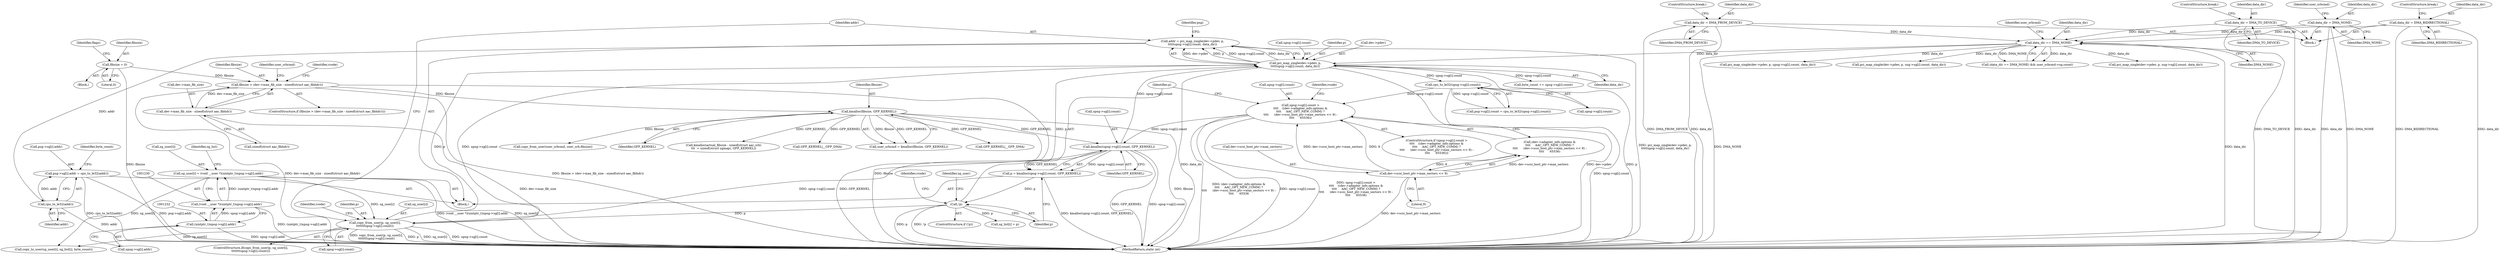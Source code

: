 digraph "0_linux_b4789b8e6be3151a955ade74872822f30e8cd914@pointer" {
"1001287" [label="(Call,psg->sg[i].addr = cpu_to_le32(addr))"];
"1001295" [label="(Call,cpu_to_le32(addr))"];
"1001272" [label="(Call,addr = pci_map_single(dev->pdev, p,\n\t\t\t\t\tupsg->sg[i].count, data_dir))"];
"1001274" [label="(Call,pci_map_single(dev->pdev, p,\n\t\t\t\t\tupsg->sg[i].count, data_dir))"];
"1001254" [label="(Call,copy_from_user(p, sg_user[i],\n\t\t\t\t\t\t\tupsg->sg[i].count))"];
"1001217" [label="(Call,!p)"];
"1001205" [label="(Call,p = kmalloc(upsg->sg[i].count, GFP_KERNEL))"];
"1001207" [label="(Call,kmalloc(upsg->sg[i].count, GFP_KERNEL))"];
"1001175" [label="(Call,upsg->sg[i].count >\n\t\t\t\t    ((dev->adapter_info.options &\n\t\t\t\t     AAC_OPT_NEW_COMM) ?\n\t\t\t\t      (dev->scsi_host_ptr->max_sectors << 9) :\n\t\t\t\t      65536))"];
"1001314" [label="(Call,cpu_to_le32(upsg->sg[i].count))"];
"1001191" [label="(Call,dev->scsi_host_ptr->max_sectors << 9)"];
"1000246" [label="(Call,kmalloc(fibsize, GFP_KERNEL))"];
"1000230" [label="(Call,fibsize > (dev->max_fib_size - sizeof(struct aac_fibhdr)))"];
"1000136" [label="(Call,fibsize = 0)"];
"1000232" [label="(Call,dev->max_fib_size - sizeof(struct aac_fibhdr))"];
"1001225" [label="(Call,sg_user[i] = (void __user *)(uintptr_t)upsg->sg[i].addr)"];
"1001229" [label="(Call,(void __user *)(uintptr_t)upsg->sg[i].addr)"];
"1001231" [label="(Call,(uintptr_t)upsg->sg[i].addr)"];
"1000438" [label="(Call,data_dir == DMA_NONE)"];
"1000364" [label="(Call,data_dir = DMA_FROM_DEVICE)"];
"1000355" [label="(Call,data_dir = DMA_TO_DEVICE)"];
"1000369" [label="(Call,data_dir = DMA_NONE)"];
"1000359" [label="(Call,data_dir = DMA_BIDIRECTIONAL)"];
"1001288" [label="(Call,psg->sg[i].addr)"];
"1001229" [label="(Call,(void __user *)(uintptr_t)upsg->sg[i].addr)"];
"1001225" [label="(Call,sg_user[i] = (void __user *)(uintptr_t)upsg->sg[i].addr)"];
"1001206" [label="(Identifier,p)"];
"1000362" [label="(ControlStructure,break;)"];
"1001217" [label="(Call,!p)"];
"1000248" [label="(Identifier,GFP_KERNEL)"];
"1001191" [label="(Call,dev->scsi_host_ptr->max_sectors << 9)"];
"1001259" [label="(Call,upsg->sg[i].count)"];
"1001227" [label="(Identifier,sg_user)"];
"1001296" [label="(Identifier,addr)"];
"1000699" [label="(Call,kmalloc(actual_fibsize - sizeof(struct aac_srb)\n\t\t\t  + sizeof(struct sgmap), GFP_KERNEL))"];
"1001255" [label="(Identifier,p)"];
"1000369" [label="(Call,data_dir = DMA_NONE)"];
"1001231" [label="(Call,(uintptr_t)upsg->sg[i].addr)"];
"1000137" [label="(Identifier,fibsize)"];
"1000358" [label="(ControlStructure,break;)"];
"1001027" [label="(Call,GFP_KERNEL|__GFP_DMA)"];
"1000356" [label="(Identifier,data_dir)"];
"1000244" [label="(Call,user_srbcmd = kmalloc(fibsize, GFP_KERNEL))"];
"1000141" [label="(Identifier,flags)"];
"1000367" [label="(ControlStructure,break;)"];
"1000443" [label="(Identifier,user_srbcmd)"];
"1001216" [label="(ControlStructure,if (!p))"];
"1000376" [label="(Identifier,user_srbcmd)"];
"1000365" [label="(Identifier,data_dir)"];
"1001298" [label="(Identifier,byte_count)"];
"1001314" [label="(Call,cpu_to_le32(upsg->sg[i].count))"];
"1001256" [label="(Call,sg_user[i])"];
"1001240" [label="(Call,sg_list[i] = p)"];
"1001254" [label="(Call,copy_from_user(p, sg_user[i],\n\t\t\t\t\t\t\tupsg->sg[i].count))"];
"1001242" [label="(Identifier,sg_list)"];
"1000440" [label="(Identifier,DMA_NONE)"];
"1001176" [label="(Call,upsg->sg[i].count)"];
"1001208" [label="(Call,upsg->sg[i].count)"];
"1000545" [label="(Call,GFP_KERNEL|__GFP_DMA)"];
"1001268" [label="(Identifier,rcode)"];
"1000230" [label="(Call,fibsize > (dev->max_fib_size - sizeof(struct aac_fibhdr)))"];
"1000247" [label="(Identifier,fibsize)"];
"1000364" [label="(Call,data_dir = DMA_FROM_DEVICE)"];
"1001297" [label="(Call,byte_count += upsg->sg[i].count)"];
"1001275" [label="(Call,dev->pdev)"];
"1000246" [label="(Call,kmalloc(fibsize, GFP_KERNEL))"];
"1000628" [label="(Call,pci_map_single(dev->pdev, p, upsg->sg[i].count, data_dir))"];
"1001226" [label="(Call,sg_user[i])"];
"1000439" [label="(Identifier,data_dir)"];
"1001201" [label="(Identifier,rcode)"];
"1001108" [label="(Call,pci_map_single(dev->pdev, p, usg->sg[i].count, data_dir))"];
"1001287" [label="(Call,psg->sg[i].addr = cpu_to_le32(addr))"];
"1000361" [label="(Identifier,DMA_BIDIRECTIONAL)"];
"1000355" [label="(Call,data_dir = DMA_TO_DEVICE)"];
"1001274" [label="(Call,pci_map_single(dev->pdev, p,\n\t\t\t\t\tupsg->sg[i].count, data_dir))"];
"1001253" [label="(ControlStructure,if(copy_from_user(p, sg_user[i],\n\t\t\t\t\t\t\tupsg->sg[i].count)))"];
"1000240" [label="(Identifier,rcode)"];
"1001279" [label="(Call,upsg->sg[i].count)"];
"1000437" [label="(Call,(data_dir == DMA_NONE) && user_srbcmd->sg.count)"];
"1001306" [label="(Call,psg->sg[i].count = cpu_to_le32(upsg->sg[i].count))"];
"1000231" [label="(Identifier,fibsize)"];
"1000233" [label="(Call,dev->max_fib_size)"];
"1000360" [label="(Identifier,data_dir)"];
"1001315" [label="(Call,upsg->sg[i].count)"];
"1001291" [label="(Identifier,psg)"];
"1001171" [label="(Block,)"];
"1000232" [label="(Call,dev->max_fib_size - sizeof(struct aac_fibhdr))"];
"1000438" [label="(Call,data_dir == DMA_NONE)"];
"1000359" [label="(Call,data_dir = DMA_BIDIRECTIONAL)"];
"1000138" [label="(Literal,0)"];
"1001477" [label="(MethodReturn,static int)"];
"1000229" [label="(ControlStructure,if (fibsize > (dev->max_fib_size - sizeof(struct aac_fibhdr))))"];
"1001221" [label="(Identifier,rcode)"];
"1000366" [label="(Identifier,DMA_FROM_DEVICE)"];
"1000357" [label="(Identifier,DMA_TO_DEVICE)"];
"1001416" [label="(Call,copy_to_user(sg_user[i], sg_list[i], byte_count))"];
"1001215" [label="(Identifier,GFP_KERNEL)"];
"1000245" [label="(Identifier,user_srbcmd)"];
"1000236" [label="(Call,sizeof(struct aac_fibhdr))"];
"1000353" [label="(Block,)"];
"1000136" [label="(Call,fibsize = 0)"];
"1001218" [label="(Identifier,p)"];
"1001183" [label="(Call,(dev->adapter_info.options &\n\t\t\t\t     AAC_OPT_NEW_COMM) ?\n\t\t\t\t      (dev->scsi_host_ptr->max_sectors << 9) :\n\t\t\t\t      65536)"];
"1000852" [label="(Call,pci_map_single(dev->pdev, p, usg->sg[i].count, data_dir))"];
"1001205" [label="(Call,p = kmalloc(upsg->sg[i].count, GFP_KERNEL))"];
"1001273" [label="(Identifier,addr)"];
"1000370" [label="(Identifier,data_dir)"];
"1000371" [label="(Identifier,DMA_NONE)"];
"1001286" [label="(Identifier,data_dir)"];
"1001174" [label="(ControlStructure,if (upsg->sg[i].count >\n\t\t\t\t    ((dev->adapter_info.options &\n\t\t\t\t     AAC_OPT_NEW_COMM) ?\n\t\t\t\t      (dev->scsi_host_ptr->max_sectors << 9) :\n\t\t\t\t      65536)))"];
"1000259" [label="(Call,copy_from_user(user_srbcmd, user_srb,fibsize))"];
"1001278" [label="(Identifier,p)"];
"1001233" [label="(Call,upsg->sg[i].addr)"];
"1001175" [label="(Call,upsg->sg[i].count >\n\t\t\t\t    ((dev->adapter_info.options &\n\t\t\t\t     AAC_OPT_NEW_COMM) ?\n\t\t\t\t      (dev->scsi_host_ptr->max_sectors << 9) :\n\t\t\t\t      65536))"];
"1001272" [label="(Call,addr = pci_map_single(dev->pdev, p,\n\t\t\t\t\tupsg->sg[i].count, data_dir))"];
"1001295" [label="(Call,cpu_to_le32(addr))"];
"1001207" [label="(Call,kmalloc(upsg->sg[i].count, GFP_KERNEL))"];
"1001192" [label="(Call,dev->scsi_host_ptr->max_sectors)"];
"1001197" [label="(Literal,9)"];
"1000118" [label="(Block,)"];
"1001287" -> "1001171"  [label="AST: "];
"1001287" -> "1001295"  [label="CFG: "];
"1001288" -> "1001287"  [label="AST: "];
"1001295" -> "1001287"  [label="AST: "];
"1001298" -> "1001287"  [label="CFG: "];
"1001287" -> "1001477"  [label="DDG: cpu_to_le32(addr)"];
"1001287" -> "1001477"  [label="DDG: psg->sg[i].addr"];
"1001295" -> "1001287"  [label="DDG: addr"];
"1001295" -> "1001296"  [label="CFG: "];
"1001296" -> "1001295"  [label="AST: "];
"1001295" -> "1001477"  [label="DDG: addr"];
"1001272" -> "1001295"  [label="DDG: addr"];
"1001272" -> "1001171"  [label="AST: "];
"1001272" -> "1001274"  [label="CFG: "];
"1001273" -> "1001272"  [label="AST: "];
"1001274" -> "1001272"  [label="AST: "];
"1001291" -> "1001272"  [label="CFG: "];
"1001272" -> "1001477"  [label="DDG: pci_map_single(dev->pdev, p,\n\t\t\t\t\tupsg->sg[i].count, data_dir)"];
"1001274" -> "1001272"  [label="DDG: dev->pdev"];
"1001274" -> "1001272"  [label="DDG: p"];
"1001274" -> "1001272"  [label="DDG: upsg->sg[i].count"];
"1001274" -> "1001272"  [label="DDG: data_dir"];
"1001274" -> "1001286"  [label="CFG: "];
"1001275" -> "1001274"  [label="AST: "];
"1001278" -> "1001274"  [label="AST: "];
"1001279" -> "1001274"  [label="AST: "];
"1001286" -> "1001274"  [label="AST: "];
"1001274" -> "1001477"  [label="DDG: dev->pdev"];
"1001274" -> "1001477"  [label="DDG: p"];
"1001274" -> "1001477"  [label="DDG: data_dir"];
"1001254" -> "1001274"  [label="DDG: p"];
"1001254" -> "1001274"  [label="DDG: upsg->sg[i].count"];
"1001217" -> "1001274"  [label="DDG: p"];
"1001207" -> "1001274"  [label="DDG: upsg->sg[i].count"];
"1000438" -> "1001274"  [label="DDG: data_dir"];
"1001274" -> "1001297"  [label="DDG: upsg->sg[i].count"];
"1001274" -> "1001314"  [label="DDG: upsg->sg[i].count"];
"1001254" -> "1001253"  [label="AST: "];
"1001254" -> "1001259"  [label="CFG: "];
"1001255" -> "1001254"  [label="AST: "];
"1001256" -> "1001254"  [label="AST: "];
"1001259" -> "1001254"  [label="AST: "];
"1001268" -> "1001254"  [label="CFG: "];
"1001273" -> "1001254"  [label="CFG: "];
"1001254" -> "1001477"  [label="DDG: copy_from_user(p, sg_user[i],\n\t\t\t\t\t\t\tupsg->sg[i].count)"];
"1001254" -> "1001477"  [label="DDG: p"];
"1001254" -> "1001477"  [label="DDG: sg_user[i]"];
"1001254" -> "1001477"  [label="DDG: upsg->sg[i].count"];
"1001217" -> "1001254"  [label="DDG: p"];
"1001225" -> "1001254"  [label="DDG: sg_user[i]"];
"1001207" -> "1001254"  [label="DDG: upsg->sg[i].count"];
"1001254" -> "1001416"  [label="DDG: sg_user[i]"];
"1001217" -> "1001216"  [label="AST: "];
"1001217" -> "1001218"  [label="CFG: "];
"1001218" -> "1001217"  [label="AST: "];
"1001221" -> "1001217"  [label="CFG: "];
"1001227" -> "1001217"  [label="CFG: "];
"1001217" -> "1001477"  [label="DDG: p"];
"1001217" -> "1001477"  [label="DDG: !p"];
"1001205" -> "1001217"  [label="DDG: p"];
"1001217" -> "1001240"  [label="DDG: p"];
"1001205" -> "1001171"  [label="AST: "];
"1001205" -> "1001207"  [label="CFG: "];
"1001206" -> "1001205"  [label="AST: "];
"1001207" -> "1001205"  [label="AST: "];
"1001218" -> "1001205"  [label="CFG: "];
"1001205" -> "1001477"  [label="DDG: kmalloc(upsg->sg[i].count, GFP_KERNEL)"];
"1001207" -> "1001205"  [label="DDG: upsg->sg[i].count"];
"1001207" -> "1001205"  [label="DDG: GFP_KERNEL"];
"1001207" -> "1001215"  [label="CFG: "];
"1001208" -> "1001207"  [label="AST: "];
"1001215" -> "1001207"  [label="AST: "];
"1001207" -> "1001477"  [label="DDG: GFP_KERNEL"];
"1001207" -> "1001477"  [label="DDG: upsg->sg[i].count"];
"1001175" -> "1001207"  [label="DDG: upsg->sg[i].count"];
"1000246" -> "1001207"  [label="DDG: GFP_KERNEL"];
"1001175" -> "1001174"  [label="AST: "];
"1001175" -> "1001183"  [label="CFG: "];
"1001176" -> "1001175"  [label="AST: "];
"1001183" -> "1001175"  [label="AST: "];
"1001201" -> "1001175"  [label="CFG: "];
"1001206" -> "1001175"  [label="CFG: "];
"1001175" -> "1001477"  [label="DDG: upsg->sg[i].count"];
"1001175" -> "1001477"  [label="DDG: upsg->sg[i].count >\n\t\t\t\t    ((dev->adapter_info.options &\n\t\t\t\t     AAC_OPT_NEW_COMM) ?\n\t\t\t\t      (dev->scsi_host_ptr->max_sectors << 9) :\n\t\t\t\t      65536)"];
"1001175" -> "1001477"  [label="DDG: (dev->adapter_info.options &\n\t\t\t\t     AAC_OPT_NEW_COMM) ?\n\t\t\t\t      (dev->scsi_host_ptr->max_sectors << 9) :\n\t\t\t\t      65536"];
"1001314" -> "1001175"  [label="DDG: upsg->sg[i].count"];
"1001191" -> "1001175"  [label="DDG: dev->scsi_host_ptr->max_sectors"];
"1001191" -> "1001175"  [label="DDG: 9"];
"1001314" -> "1001306"  [label="AST: "];
"1001314" -> "1001315"  [label="CFG: "];
"1001315" -> "1001314"  [label="AST: "];
"1001306" -> "1001314"  [label="CFG: "];
"1001314" -> "1001477"  [label="DDG: upsg->sg[i].count"];
"1001314" -> "1001306"  [label="DDG: upsg->sg[i].count"];
"1001191" -> "1001183"  [label="AST: "];
"1001191" -> "1001197"  [label="CFG: "];
"1001192" -> "1001191"  [label="AST: "];
"1001197" -> "1001191"  [label="AST: "];
"1001183" -> "1001191"  [label="CFG: "];
"1001191" -> "1001477"  [label="DDG: dev->scsi_host_ptr->max_sectors"];
"1001191" -> "1001183"  [label="DDG: dev->scsi_host_ptr->max_sectors"];
"1001191" -> "1001183"  [label="DDG: 9"];
"1000246" -> "1000244"  [label="AST: "];
"1000246" -> "1000248"  [label="CFG: "];
"1000247" -> "1000246"  [label="AST: "];
"1000248" -> "1000246"  [label="AST: "];
"1000244" -> "1000246"  [label="CFG: "];
"1000246" -> "1001477"  [label="DDG: GFP_KERNEL"];
"1000246" -> "1001477"  [label="DDG: fibsize"];
"1000246" -> "1000244"  [label="DDG: fibsize"];
"1000246" -> "1000244"  [label="DDG: GFP_KERNEL"];
"1000230" -> "1000246"  [label="DDG: fibsize"];
"1000246" -> "1000259"  [label="DDG: fibsize"];
"1000246" -> "1000545"  [label="DDG: GFP_KERNEL"];
"1000246" -> "1000699"  [label="DDG: GFP_KERNEL"];
"1000246" -> "1001027"  [label="DDG: GFP_KERNEL"];
"1000230" -> "1000229"  [label="AST: "];
"1000230" -> "1000232"  [label="CFG: "];
"1000231" -> "1000230"  [label="AST: "];
"1000232" -> "1000230"  [label="AST: "];
"1000240" -> "1000230"  [label="CFG: "];
"1000245" -> "1000230"  [label="CFG: "];
"1000230" -> "1001477"  [label="DDG: fibsize"];
"1000230" -> "1001477"  [label="DDG: dev->max_fib_size - sizeof(struct aac_fibhdr)"];
"1000230" -> "1001477"  [label="DDG: fibsize > (dev->max_fib_size - sizeof(struct aac_fibhdr))"];
"1000136" -> "1000230"  [label="DDG: fibsize"];
"1000232" -> "1000230"  [label="DDG: dev->max_fib_size"];
"1000136" -> "1000118"  [label="AST: "];
"1000136" -> "1000138"  [label="CFG: "];
"1000137" -> "1000136"  [label="AST: "];
"1000138" -> "1000136"  [label="AST: "];
"1000141" -> "1000136"  [label="CFG: "];
"1000136" -> "1001477"  [label="DDG: fibsize"];
"1000232" -> "1000236"  [label="CFG: "];
"1000233" -> "1000232"  [label="AST: "];
"1000236" -> "1000232"  [label="AST: "];
"1000232" -> "1001477"  [label="DDG: dev->max_fib_size"];
"1001225" -> "1001171"  [label="AST: "];
"1001225" -> "1001229"  [label="CFG: "];
"1001226" -> "1001225"  [label="AST: "];
"1001229" -> "1001225"  [label="AST: "];
"1001242" -> "1001225"  [label="CFG: "];
"1001225" -> "1001477"  [label="DDG: (void __user *)(uintptr_t)upsg->sg[i].addr"];
"1001225" -> "1001477"  [label="DDG: sg_user[i]"];
"1001229" -> "1001225"  [label="DDG: (uintptr_t)upsg->sg[i].addr"];
"1001225" -> "1001416"  [label="DDG: sg_user[i]"];
"1001229" -> "1001231"  [label="CFG: "];
"1001230" -> "1001229"  [label="AST: "];
"1001231" -> "1001229"  [label="AST: "];
"1001229" -> "1001477"  [label="DDG: (uintptr_t)upsg->sg[i].addr"];
"1001231" -> "1001229"  [label="DDG: upsg->sg[i].addr"];
"1001231" -> "1001233"  [label="CFG: "];
"1001232" -> "1001231"  [label="AST: "];
"1001233" -> "1001231"  [label="AST: "];
"1001231" -> "1001477"  [label="DDG: upsg->sg[i].addr"];
"1000438" -> "1000437"  [label="AST: "];
"1000438" -> "1000440"  [label="CFG: "];
"1000439" -> "1000438"  [label="AST: "];
"1000440" -> "1000438"  [label="AST: "];
"1000443" -> "1000438"  [label="CFG: "];
"1000437" -> "1000438"  [label="CFG: "];
"1000438" -> "1001477"  [label="DDG: DMA_NONE"];
"1000438" -> "1001477"  [label="DDG: data_dir"];
"1000438" -> "1000437"  [label="DDG: data_dir"];
"1000438" -> "1000437"  [label="DDG: DMA_NONE"];
"1000364" -> "1000438"  [label="DDG: data_dir"];
"1000355" -> "1000438"  [label="DDG: data_dir"];
"1000369" -> "1000438"  [label="DDG: data_dir"];
"1000359" -> "1000438"  [label="DDG: data_dir"];
"1000438" -> "1000628"  [label="DDG: data_dir"];
"1000438" -> "1000852"  [label="DDG: data_dir"];
"1000438" -> "1001108"  [label="DDG: data_dir"];
"1000364" -> "1000353"  [label="AST: "];
"1000364" -> "1000366"  [label="CFG: "];
"1000365" -> "1000364"  [label="AST: "];
"1000366" -> "1000364"  [label="AST: "];
"1000367" -> "1000364"  [label="CFG: "];
"1000364" -> "1001477"  [label="DDG: data_dir"];
"1000364" -> "1001477"  [label="DDG: DMA_FROM_DEVICE"];
"1000355" -> "1000353"  [label="AST: "];
"1000355" -> "1000357"  [label="CFG: "];
"1000356" -> "1000355"  [label="AST: "];
"1000357" -> "1000355"  [label="AST: "];
"1000358" -> "1000355"  [label="CFG: "];
"1000355" -> "1001477"  [label="DDG: data_dir"];
"1000355" -> "1001477"  [label="DDG: DMA_TO_DEVICE"];
"1000369" -> "1000353"  [label="AST: "];
"1000369" -> "1000371"  [label="CFG: "];
"1000370" -> "1000369"  [label="AST: "];
"1000371" -> "1000369"  [label="AST: "];
"1000376" -> "1000369"  [label="CFG: "];
"1000369" -> "1001477"  [label="DDG: data_dir"];
"1000369" -> "1001477"  [label="DDG: DMA_NONE"];
"1000359" -> "1000353"  [label="AST: "];
"1000359" -> "1000361"  [label="CFG: "];
"1000360" -> "1000359"  [label="AST: "];
"1000361" -> "1000359"  [label="AST: "];
"1000362" -> "1000359"  [label="CFG: "];
"1000359" -> "1001477"  [label="DDG: DMA_BIDIRECTIONAL"];
"1000359" -> "1001477"  [label="DDG: data_dir"];
}
